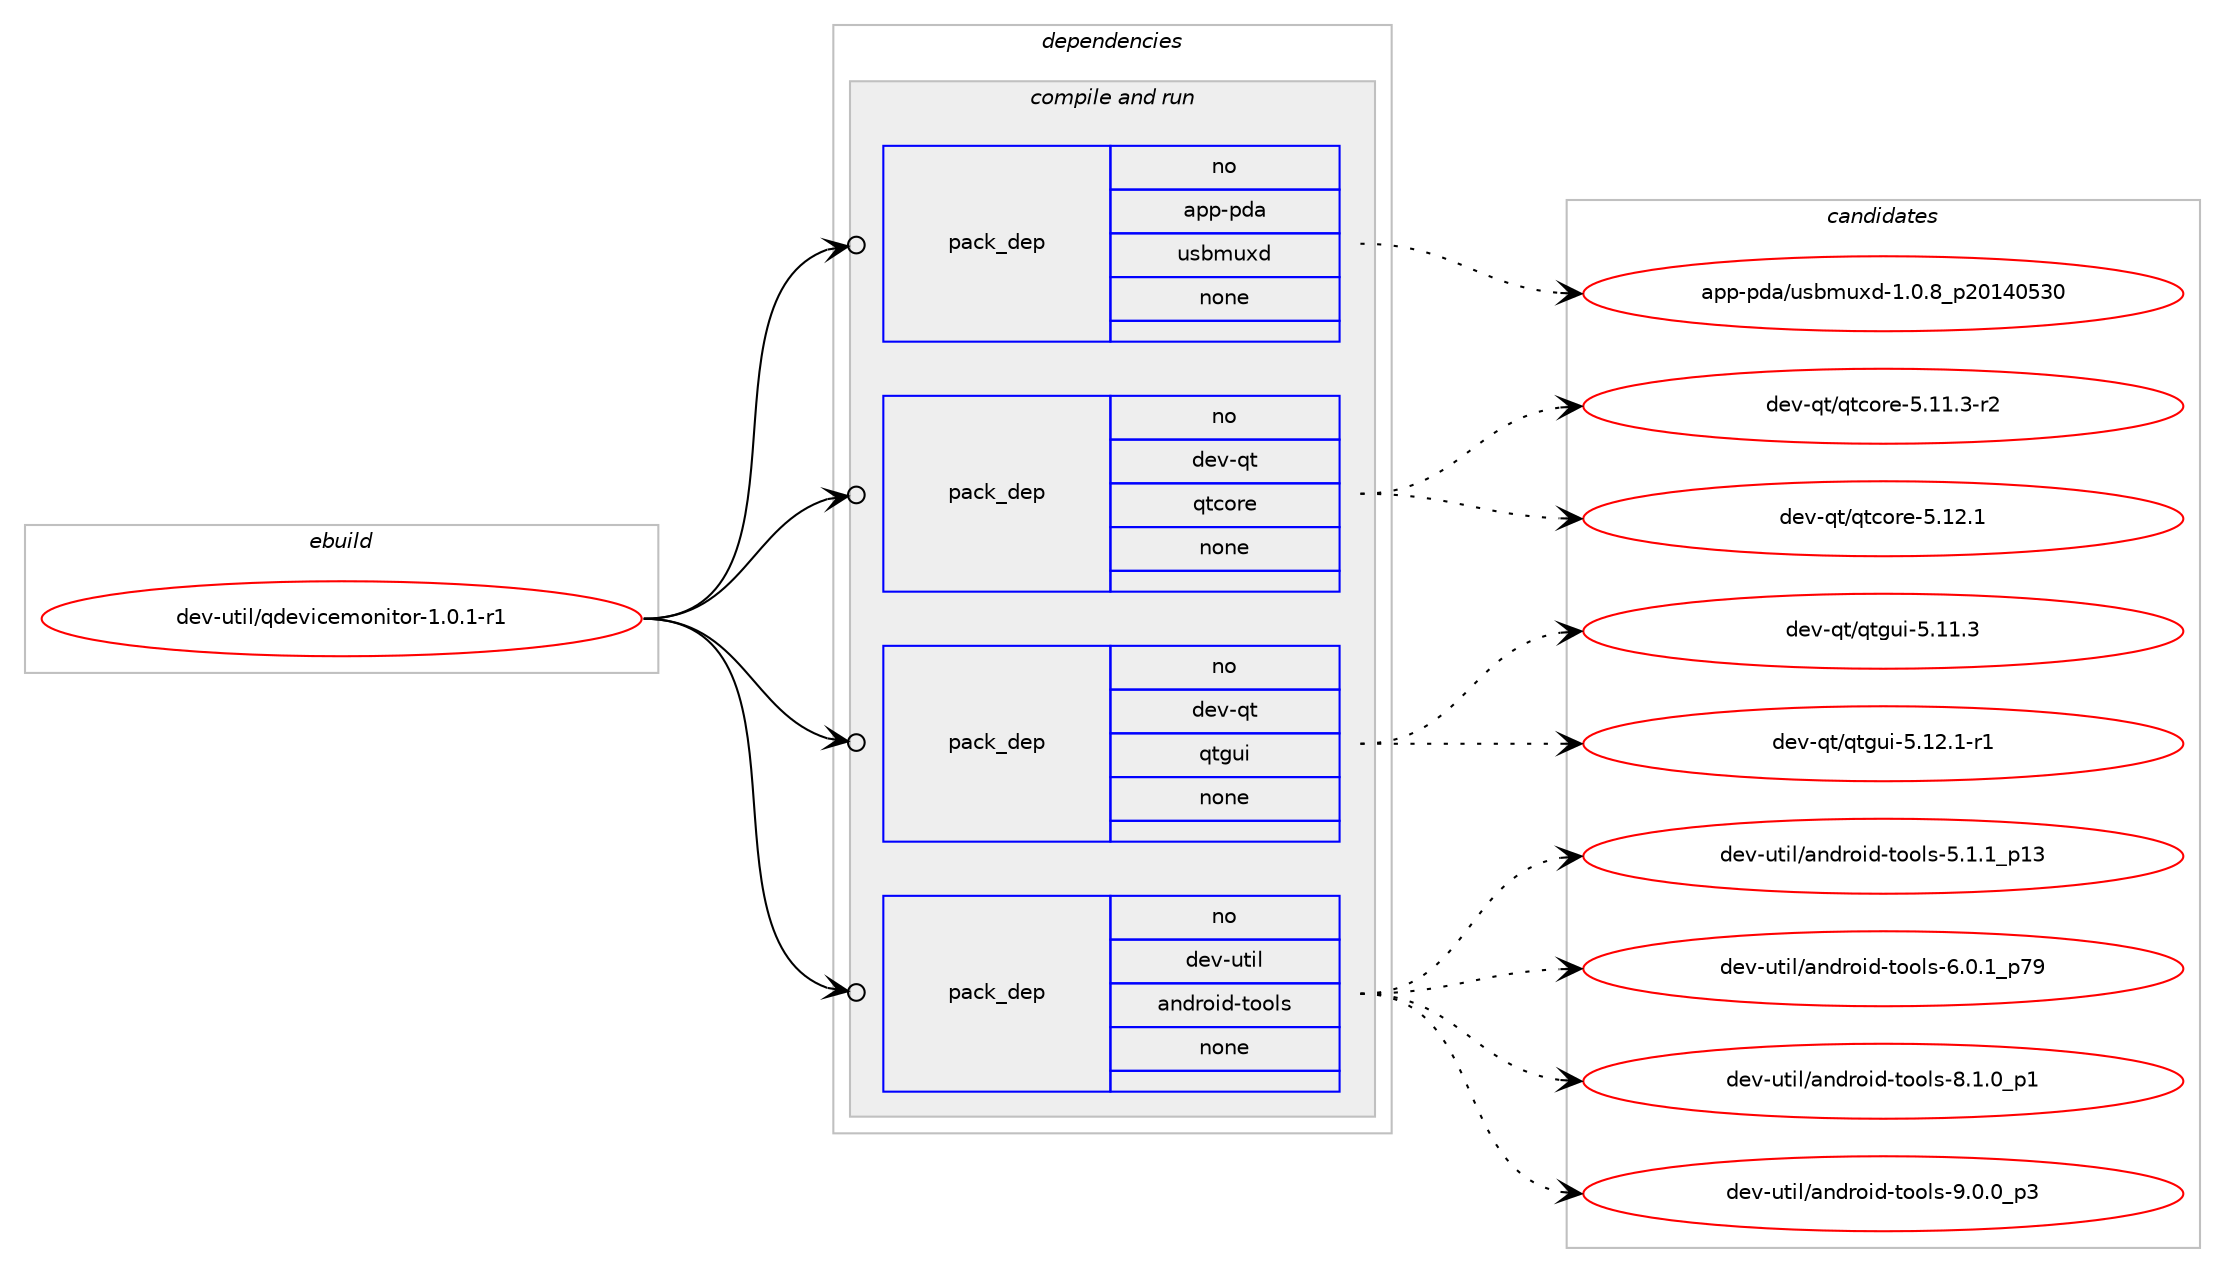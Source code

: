 digraph prolog {

# *************
# Graph options
# *************

newrank=true;
concentrate=true;
compound=true;
graph [rankdir=LR,fontname=Helvetica,fontsize=10,ranksep=1.5];#, ranksep=2.5, nodesep=0.2];
edge  [arrowhead=vee];
node  [fontname=Helvetica,fontsize=10];

# **********
# The ebuild
# **********

subgraph cluster_leftcol {
color=gray;
rank=same;
label=<<i>ebuild</i>>;
id [label="dev-util/qdevicemonitor-1.0.1-r1", color=red, width=4, href="../dev-util/qdevicemonitor-1.0.1-r1.svg"];
}

# ****************
# The dependencies
# ****************

subgraph cluster_midcol {
color=gray;
label=<<i>dependencies</i>>;
subgraph cluster_compile {
fillcolor="#eeeeee";
style=filled;
label=<<i>compile</i>>;
}
subgraph cluster_compileandrun {
fillcolor="#eeeeee";
style=filled;
label=<<i>compile and run</i>>;
subgraph pack1099880 {
dependency1548515 [label=<<TABLE BORDER="0" CELLBORDER="1" CELLSPACING="0" CELLPADDING="4" WIDTH="220"><TR><TD ROWSPAN="6" CELLPADDING="30">pack_dep</TD></TR><TR><TD WIDTH="110">no</TD></TR><TR><TD>app-pda</TD></TR><TR><TD>usbmuxd</TD></TR><TR><TD>none</TD></TR><TR><TD></TD></TR></TABLE>>, shape=none, color=blue];
}
id:e -> dependency1548515:w [weight=20,style="solid",arrowhead="odotvee"];
subgraph pack1099881 {
dependency1548516 [label=<<TABLE BORDER="0" CELLBORDER="1" CELLSPACING="0" CELLPADDING="4" WIDTH="220"><TR><TD ROWSPAN="6" CELLPADDING="30">pack_dep</TD></TR><TR><TD WIDTH="110">no</TD></TR><TR><TD>dev-qt</TD></TR><TR><TD>qtcore</TD></TR><TR><TD>none</TD></TR><TR><TD></TD></TR></TABLE>>, shape=none, color=blue];
}
id:e -> dependency1548516:w [weight=20,style="solid",arrowhead="odotvee"];
subgraph pack1099882 {
dependency1548517 [label=<<TABLE BORDER="0" CELLBORDER="1" CELLSPACING="0" CELLPADDING="4" WIDTH="220"><TR><TD ROWSPAN="6" CELLPADDING="30">pack_dep</TD></TR><TR><TD WIDTH="110">no</TD></TR><TR><TD>dev-qt</TD></TR><TR><TD>qtgui</TD></TR><TR><TD>none</TD></TR><TR><TD></TD></TR></TABLE>>, shape=none, color=blue];
}
id:e -> dependency1548517:w [weight=20,style="solid",arrowhead="odotvee"];
subgraph pack1099883 {
dependency1548518 [label=<<TABLE BORDER="0" CELLBORDER="1" CELLSPACING="0" CELLPADDING="4" WIDTH="220"><TR><TD ROWSPAN="6" CELLPADDING="30">pack_dep</TD></TR><TR><TD WIDTH="110">no</TD></TR><TR><TD>dev-util</TD></TR><TR><TD>android-tools</TD></TR><TR><TD>none</TD></TR><TR><TD></TD></TR></TABLE>>, shape=none, color=blue];
}
id:e -> dependency1548518:w [weight=20,style="solid",arrowhead="odotvee"];
}
subgraph cluster_run {
fillcolor="#eeeeee";
style=filled;
label=<<i>run</i>>;
}
}

# **************
# The candidates
# **************

subgraph cluster_choices {
rank=same;
color=gray;
label=<<i>candidates</i>>;

subgraph choice1099880 {
color=black;
nodesep=1;
choice9711211245112100974711711598109117120100454946484656951125048495248535148 [label="app-pda/usbmuxd-1.0.8_p20140530", color=red, width=4,href="../app-pda/usbmuxd-1.0.8_p20140530.svg"];
dependency1548515:e -> choice9711211245112100974711711598109117120100454946484656951125048495248535148:w [style=dotted,weight="100"];
}
subgraph choice1099881 {
color=black;
nodesep=1;
choice100101118451131164711311699111114101455346494946514511450 [label="dev-qt/qtcore-5.11.3-r2", color=red, width=4,href="../dev-qt/qtcore-5.11.3-r2.svg"];
choice10010111845113116471131169911111410145534649504649 [label="dev-qt/qtcore-5.12.1", color=red, width=4,href="../dev-qt/qtcore-5.12.1.svg"];
dependency1548516:e -> choice100101118451131164711311699111114101455346494946514511450:w [style=dotted,weight="100"];
dependency1548516:e -> choice10010111845113116471131169911111410145534649504649:w [style=dotted,weight="100"];
}
subgraph choice1099882 {
color=black;
nodesep=1;
choice100101118451131164711311610311710545534649494651 [label="dev-qt/qtgui-5.11.3", color=red, width=4,href="../dev-qt/qtgui-5.11.3.svg"];
choice1001011184511311647113116103117105455346495046494511449 [label="dev-qt/qtgui-5.12.1-r1", color=red, width=4,href="../dev-qt/qtgui-5.12.1-r1.svg"];
dependency1548517:e -> choice100101118451131164711311610311710545534649494651:w [style=dotted,weight="100"];
dependency1548517:e -> choice1001011184511311647113116103117105455346495046494511449:w [style=dotted,weight="100"];
}
subgraph choice1099883 {
color=black;
nodesep=1;
choice10010111845117116105108479711010011411110510045116111111108115455346494649951124951 [label="dev-util/android-tools-5.1.1_p13", color=red, width=4,href="../dev-util/android-tools-5.1.1_p13.svg"];
choice10010111845117116105108479711010011411110510045116111111108115455446484649951125557 [label="dev-util/android-tools-6.0.1_p79", color=red, width=4,href="../dev-util/android-tools-6.0.1_p79.svg"];
choice100101118451171161051084797110100114111105100451161111111081154556464946489511249 [label="dev-util/android-tools-8.1.0_p1", color=red, width=4,href="../dev-util/android-tools-8.1.0_p1.svg"];
choice100101118451171161051084797110100114111105100451161111111081154557464846489511251 [label="dev-util/android-tools-9.0.0_p3", color=red, width=4,href="../dev-util/android-tools-9.0.0_p3.svg"];
dependency1548518:e -> choice10010111845117116105108479711010011411110510045116111111108115455346494649951124951:w [style=dotted,weight="100"];
dependency1548518:e -> choice10010111845117116105108479711010011411110510045116111111108115455446484649951125557:w [style=dotted,weight="100"];
dependency1548518:e -> choice100101118451171161051084797110100114111105100451161111111081154556464946489511249:w [style=dotted,weight="100"];
dependency1548518:e -> choice100101118451171161051084797110100114111105100451161111111081154557464846489511251:w [style=dotted,weight="100"];
}
}

}
